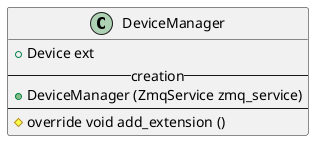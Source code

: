 /'
 '  UML include file for DeviceManager class
 '/

@startuml
class DeviceManager {
    +Device ext
    --creation--
    +DeviceManager (ZmqService zmq_service)
    ----
    #override void add_extension ()
}
@enduml

